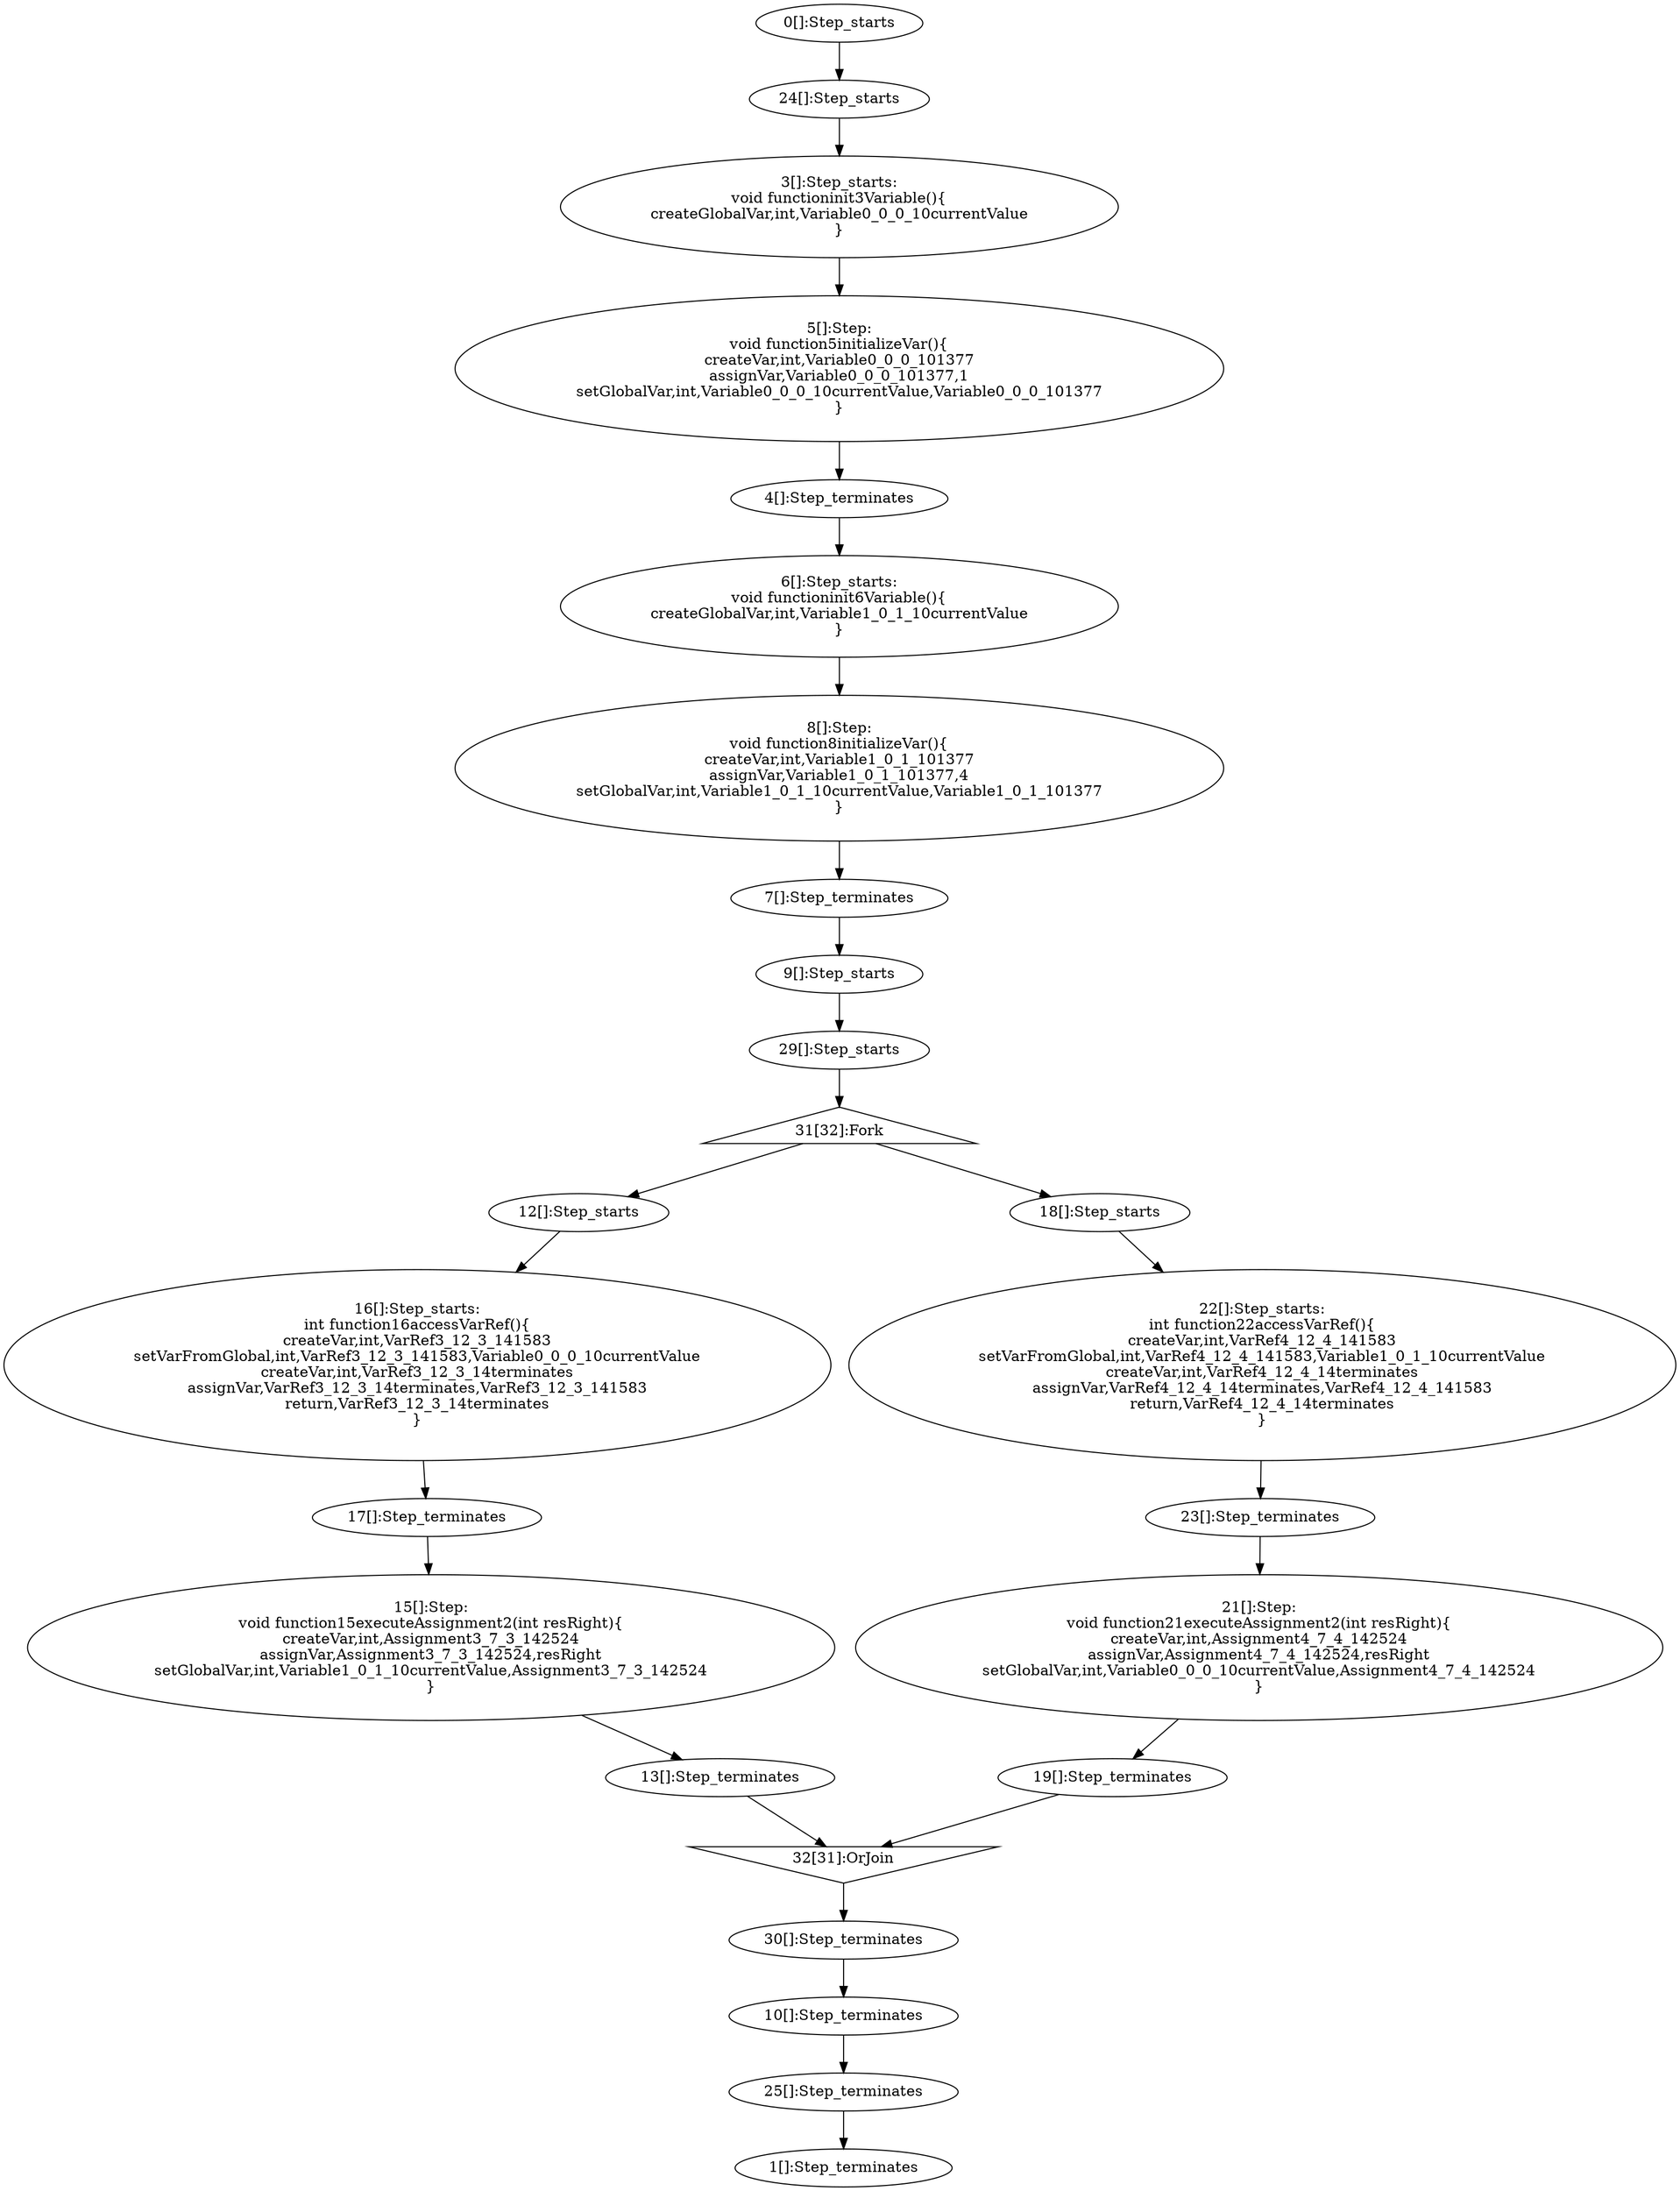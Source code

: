 digraph G {
  "0" [label="0[]:Step_starts" shape="ellipse" ];
  "1" [label="1[]:Step_terminates" shape="ellipse" ];
  "24" [label="24[]:Step_starts" shape="ellipse" ];
  "25" [label="25[]:Step_terminates" shape="ellipse" ];
  "3" [label="3[]:Step_starts:
void functioninit3Variable(){
createGlobalVar,int,Variable0_0_0_10currentValue
}" shape="ellipse" ];
  "4" [label="4[]:Step_terminates" shape="ellipse" ];
  "5" [label="5[]:Step:
void function5initializeVar(){
createVar,int,Variable0_0_0_101377
assignVar,Variable0_0_0_101377,1
setGlobalVar,int,Variable0_0_0_10currentValue,Variable0_0_0_101377
}" shape="ellipse" ];
  "6" [label="6[]:Step_starts:
void functioninit6Variable(){
createGlobalVar,int,Variable1_0_1_10currentValue
}" shape="ellipse" ];
  "7" [label="7[]:Step_terminates" shape="ellipse" ];
  "8" [label="8[]:Step:
void function8initializeVar(){
createVar,int,Variable1_0_1_101377
assignVar,Variable1_0_1_101377,4
setGlobalVar,int,Variable1_0_1_10currentValue,Variable1_0_1_101377
}" shape="ellipse" ];
  "9" [label="9[]:Step_starts" shape="ellipse" ];
  "10" [label="10[]:Step_terminates" shape="ellipse" ];
  "29" [label="29[]:Step_starts" shape="ellipse" ];
  "30" [label="30[]:Step_terminates" shape="ellipse" ];
  "31" [label="31[32]:Fork" shape="triangle" ];
  "32" [label="32[31]:OrJoin" shape="invtriangle" ];
  "12" [label="12[]:Step_starts" shape="ellipse" ];
  "13" [label="13[]:Step_terminates" shape="ellipse" ];
  "15" [label="15[]:Step:
void function15executeAssignment2(int resRight){
createVar,int,Assignment3_7_3_142524
assignVar,Assignment3_7_3_142524,resRight
setGlobalVar,int,Variable1_0_1_10currentValue,Assignment3_7_3_142524
}" shape="ellipse" ];
  "18" [label="18[]:Step_starts" shape="ellipse" ];
  "19" [label="19[]:Step_terminates" shape="ellipse" ];
  "21" [label="21[]:Step:
void function21executeAssignment2(int resRight){
createVar,int,Assignment4_7_4_142524
assignVar,Assignment4_7_4_142524,resRight
setGlobalVar,int,Variable0_0_0_10currentValue,Assignment4_7_4_142524
}" shape="ellipse" ];
  "16" [label="16[]:Step_starts:
int function16accessVarRef(){
createVar,int,VarRef3_12_3_141583
setVarFromGlobal,int,VarRef3_12_3_141583,Variable0_0_0_10currentValue
createVar,int,VarRef3_12_3_14terminates
assignVar,VarRef3_12_3_14terminates,VarRef3_12_3_141583
return,VarRef3_12_3_14terminates
}" shape="ellipse" ];
  "17" [label="17[]:Step_terminates" shape="ellipse" ];
  "22" [label="22[]:Step_starts:
int function22accessVarRef(){
createVar,int,VarRef4_12_4_141583
setVarFromGlobal,int,VarRef4_12_4_141583,Variable1_0_1_10currentValue
createVar,int,VarRef4_12_4_14terminates
assignVar,VarRef4_12_4_14terminates,VarRef4_12_4_141583
return,VarRef4_12_4_14terminates
}" shape="ellipse" ];
  "23" [label="23[]:Step_terminates" shape="ellipse" ];
  "0" -> "24" [label=""];
  "25" -> "1" [label=""];
  "24" -> "3" [label=""];
  "4" -> "6" [label=""];
  "7" -> "9" [label=""];
  "10" -> "25" [label=""];
  "3" -> "5" [label=""];
  "5" -> "4" [label=""];
  "6" -> "8" [label=""];
  "8" -> "7" [label=""];
  "9" -> "29" [label=""];
  "30" -> "10" [label=""];
  "29" -> "31" [label=""];
  "32" -> "30" [label=""];
  "31" -> "12" [label=""];
  "13" -> "32" [label=""];
  "31" -> "18" [label=""];
  "19" -> "32" [label=""];
  "12" -> "16" [label=""];
  "17" -> "15" [label=""];
  "15" -> "13" [label=""];
  "18" -> "22" [label=""];
  "23" -> "21" [label=""];
  "21" -> "19" [label=""];
  "16" -> "17" [label=""];
  "22" -> "23" [label=""];
}